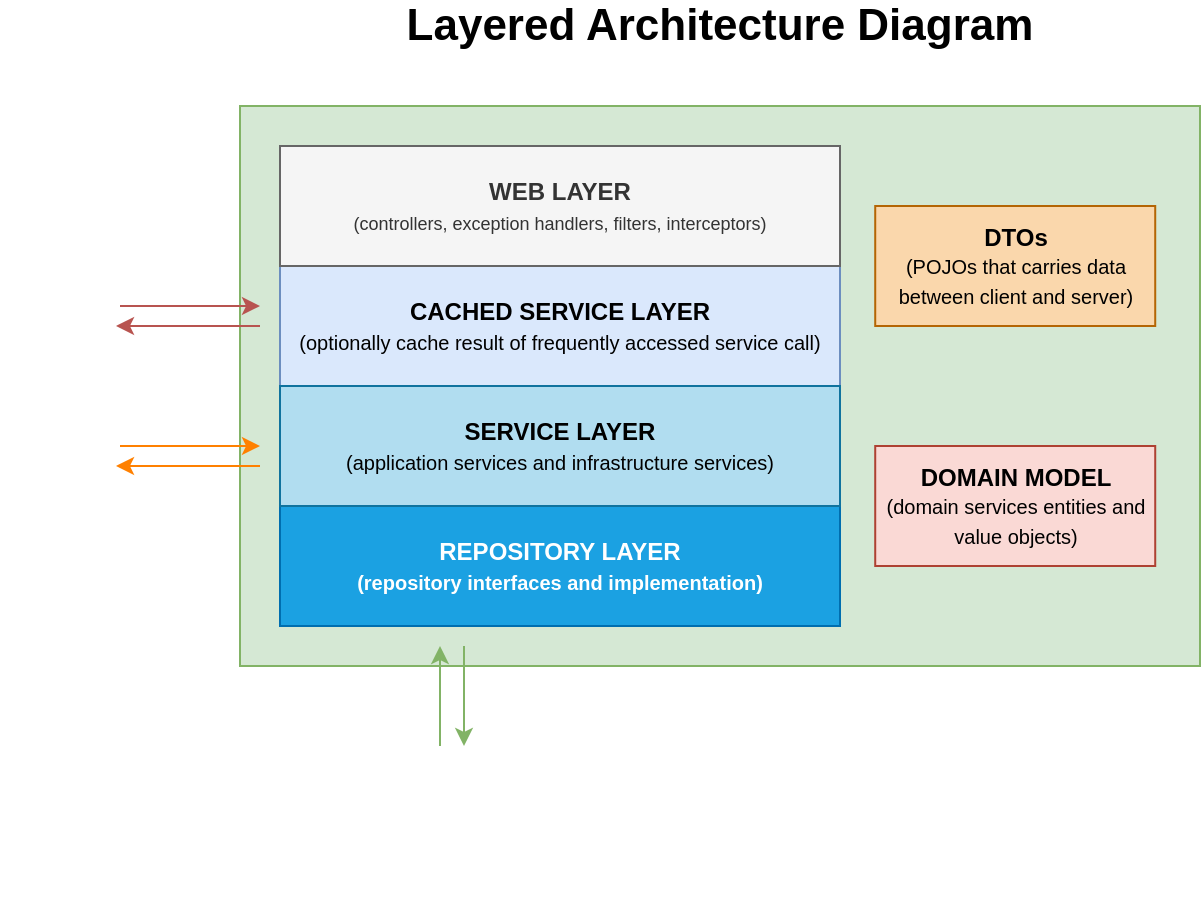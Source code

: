 <mxfile version="13.7.9" type="device"><diagram id="RBhJktNMPiMLyPZO4eDx" name="Page-1"><mxGraphModel dx="1089" dy="964" grid="1" gridSize="10" guides="1" tooltips="1" connect="1" arrows="1" fold="1" page="1" pageScale="1" pageWidth="827" pageHeight="1169" math="0" shadow="0"><root><mxCell id="0"/><mxCell id="1" parent="0"/><mxCell id="pQHE0f_BFGnwooMeUVJS-54" value="" style="rounded=0;whiteSpace=wrap;html=1;fillColor=#d5e8d4;strokeColor=#82b366;" parent="1" vertex="1"><mxGeometry x="340" y="220" width="480" height="280" as="geometry"/></mxCell><mxCell id="pQHE0f_BFGnwooMeUVJS-1" value="&lt;b&gt;CACHED SERVICE LAYER&lt;/b&gt;&lt;br&gt;&lt;font style=&quot;font-size: 10px&quot;&gt;(optionally cache result of frequently accessed service call)&lt;/font&gt;" style="rounded=0;whiteSpace=wrap;html=1;fillColor=#dae8fc;strokeColor=#6c8ebf;" parent="1" vertex="1"><mxGeometry x="360" y="300" width="280" height="60" as="geometry"/></mxCell><mxCell id="pQHE0f_BFGnwooMeUVJS-2" value="&lt;b&gt;REPOSITORY LAYER&lt;br&gt;&lt;font style=&quot;font-size: 10px&quot;&gt;(repository interfaces and implementation)&lt;/font&gt;&lt;br&gt;&lt;/b&gt;" style="rounded=0;whiteSpace=wrap;html=1;fillColor=#1ba1e2;strokeColor=#006EAF;fontColor=#ffffff;" parent="1" vertex="1"><mxGeometry x="360" y="420" width="280" height="60" as="geometry"/></mxCell><mxCell id="pQHE0f_BFGnwooMeUVJS-3" value="&lt;b&gt;WEB LAYER&lt;/b&gt;&lt;br&gt;&lt;font style=&quot;font-size: 9px&quot;&gt;(controllers, exception handlers, filters, interceptors)&lt;/font&gt;" style="whiteSpace=wrap;html=1;fillColor=#f5f5f5;strokeColor=#666666;fontColor=#333333;" parent="1" vertex="1"><mxGeometry x="360" y="240" width="280" height="60" as="geometry"/></mxCell><mxCell id="pQHE0f_BFGnwooMeUVJS-4" value="&lt;b&gt;DTOs&lt;/b&gt;&lt;br&gt;&lt;div style=&quot;text-align: center&quot;&gt;&lt;font style=&quot;font-size: 10px&quot;&gt;(POJOs that carries data between client and server)&lt;/font&gt;&lt;/div&gt;" style="whiteSpace=wrap;html=1;fillColor=#fad7ac;strokeColor=#b46504;" parent="1" vertex="1"><mxGeometry x="657.61" y="270" width="140" height="60" as="geometry"/></mxCell><mxCell id="pQHE0f_BFGnwooMeUVJS-5" value="&lt;b&gt;DOMAIN MODEL&lt;br&gt;&lt;/b&gt;&lt;font style=&quot;font-size: 10px&quot;&gt;(domain services entities and value objects)&lt;/font&gt;" style="whiteSpace=wrap;html=1;fillColor=#fad9d5;strokeColor=#ae4132;" parent="1" vertex="1"><mxGeometry x="657.61" y="390" width="140" height="60" as="geometry"/></mxCell><mxCell id="pQHE0f_BFGnwooMeUVJS-14" value="" style="shape=image;imageAspect=0;aspect=fixed;verticalLabelPosition=bottom;verticalAlign=top;image=https://getdrawings.com/free-icon/mongodb-icon-62.png;" parent="1" vertex="1"><mxGeometry x="414" y="546" width="77" height="77" as="geometry"/></mxCell><mxCell id="pQHE0f_BFGnwooMeUVJS-21" value="&lt;b&gt;SERVICE LAYER&lt;/b&gt;&lt;br&gt;&lt;font style=&quot;font-size: 10px&quot;&gt;(application services and infrastructure services)&lt;/font&gt;" style="rounded=0;whiteSpace=wrap;html=1;fillColor=#b1ddf0;strokeColor=#10739e;" parent="1" vertex="1"><mxGeometry x="360" y="360" width="280" height="60" as="geometry"/></mxCell><mxCell id="pQHE0f_BFGnwooMeUVJS-26" value="" style="shape=image;imageAspect=0;aspect=fixed;verticalLabelPosition=bottom;verticalAlign=top;image=https://cdn4.iconfinder.com/data/icons/redis-2/1451/Untitled-2-512.png;" parent="1" vertex="1"><mxGeometry x="220" y="306" width="48" height="48" as="geometry"/></mxCell><mxCell id="pQHE0f_BFGnwooMeUVJS-36" value="" style="shape=image;imageAspect=0;aspect=fixed;verticalLabelPosition=bottom;verticalAlign=top;image=https://cdn.iconscout.com/icon/free/png-256/rabbitmq-282296.png;" parent="1" vertex="1"><mxGeometry x="220" y="366" width="48" height="48" as="geometry"/></mxCell><mxCell id="pQHE0f_BFGnwooMeUVJS-43" value="" style="endArrow=classic;html=1;fillColor=#f8cecc;strokeColor=#b85450;" parent="1" edge="1"><mxGeometry width="50" height="50" relative="1" as="geometry"><mxPoint x="280" y="320" as="sourcePoint"/><mxPoint x="350" y="320" as="targetPoint"/></mxGeometry></mxCell><mxCell id="pQHE0f_BFGnwooMeUVJS-45" value="" style="endArrow=classic;html=1;fillColor=#f8cecc;strokeColor=#b85450;" parent="1" edge="1"><mxGeometry width="50" height="50" relative="1" as="geometry"><mxPoint x="350" y="330" as="sourcePoint"/><mxPoint x="278" y="330" as="targetPoint"/></mxGeometry></mxCell><mxCell id="pQHE0f_BFGnwooMeUVJS-47" value="" style="endArrow=classic;html=1;fillColor=#f8cecc;strokeColor=#FF8000;" parent="1" edge="1"><mxGeometry width="50" height="50" relative="1" as="geometry"><mxPoint x="280" y="390" as="sourcePoint"/><mxPoint x="350" y="390" as="targetPoint"/></mxGeometry></mxCell><mxCell id="pQHE0f_BFGnwooMeUVJS-48" value="" style="endArrow=classic;html=1;fillColor=#f8cecc;strokeColor=#FF8000;" parent="1" edge="1"><mxGeometry width="50" height="50" relative="1" as="geometry"><mxPoint x="350" y="400" as="sourcePoint"/><mxPoint x="278" y="400" as="targetPoint"/></mxGeometry></mxCell><mxCell id="pQHE0f_BFGnwooMeUVJS-49" value="" style="endArrow=classic;html=1;fillColor=#d5e8d4;strokeColor=#82b366;" parent="1" edge="1"><mxGeometry width="50" height="50" relative="1" as="geometry"><mxPoint x="452" y="490" as="sourcePoint"/><mxPoint x="452" y="540" as="targetPoint"/></mxGeometry></mxCell><mxCell id="pQHE0f_BFGnwooMeUVJS-50" value="" style="endArrow=classic;html=1;fillColor=#d5e8d4;strokeColor=#82b366;" parent="1" edge="1"><mxGeometry width="50" height="50" relative="1" as="geometry"><mxPoint x="440" y="540" as="sourcePoint"/><mxPoint x="440" y="490" as="targetPoint"/></mxGeometry></mxCell><mxCell id="pQHE0f_BFGnwooMeUVJS-59" value="" style="shape=image;imageAspect=0;aspect=fixed;verticalLabelPosition=bottom;verticalAlign=top;image=https://upload.wikimedia.org/wikipedia/commons/thumb/4/44/Spring_Framework_Logo_2018.svg/800px-Spring_Framework_Logo_2018.svg.png;" parent="1" vertex="1"><mxGeometry x="710" y="464.85" width="97.61" height="25.15" as="geometry"/></mxCell><mxCell id="CyfFsgxPfbN8YRNOp0PI-1" value="&lt;font style=&quot;font-size: 22px&quot;&gt;&lt;b&gt;Layered Architecture Diagram&lt;/b&gt;&lt;/font&gt;" style="text;html=1;strokeColor=none;fillColor=none;align=center;verticalAlign=middle;whiteSpace=wrap;rounded=0;" vertex="1" parent="1"><mxGeometry x="420" y="170" width="320" height="20" as="geometry"/></mxCell></root></mxGraphModel></diagram></mxfile>